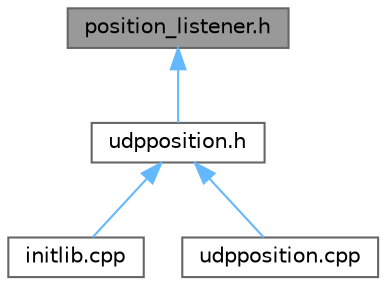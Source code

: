 digraph "position_listener.h"
{
 // LATEX_PDF_SIZE
  bgcolor="transparent";
  edge [fontname=Helvetica,fontsize=10,labelfontname=Helvetica,labelfontsize=10];
  node [fontname=Helvetica,fontsize=10,shape=box,height=0.2,width=0.4];
  Node1 [id="Node000001",label="position_listener.h",height=0.2,width=0.4,color="gray40", fillcolor="grey60", style="filled", fontcolor="black",tooltip="Provides the PositionListener class."];
  Node1 -> Node2 [id="edge1_Node000001_Node000002",dir="back",color="steelblue1",style="solid",tooltip=" "];
  Node2 [id="Node000002",label="udpposition.h",height=0.2,width=0.4,color="grey40", fillcolor="white", style="filled",URL="$udpposition_8h.html",tooltip="Provides the definition of the class UDPPosition."];
  Node2 -> Node3 [id="edge2_Node000002_Node000003",dir="back",color="steelblue1",style="solid",tooltip=" "];
  Node3 [id="Node000003",label="initlib.cpp",height=0.2,width=0.4,color="grey40", fillcolor="white", style="filled",URL="$DESERT__Addons_2mobility__udpposition_2initlib_8cpp.html",tooltip="Provides the initialization of udpposition addon."];
  Node2 -> Node4 [id="edge3_Node000002_Node000004",dir="back",color="steelblue1",style="solid",tooltip=" "];
  Node4 [id="Node000004",label="udpposition.cpp",height=0.2,width=0.4,color="grey40", fillcolor="white", style="filled",URL="$udpposition_8cpp.html",tooltip="Provides the UDPPosition class implementation."];
}

